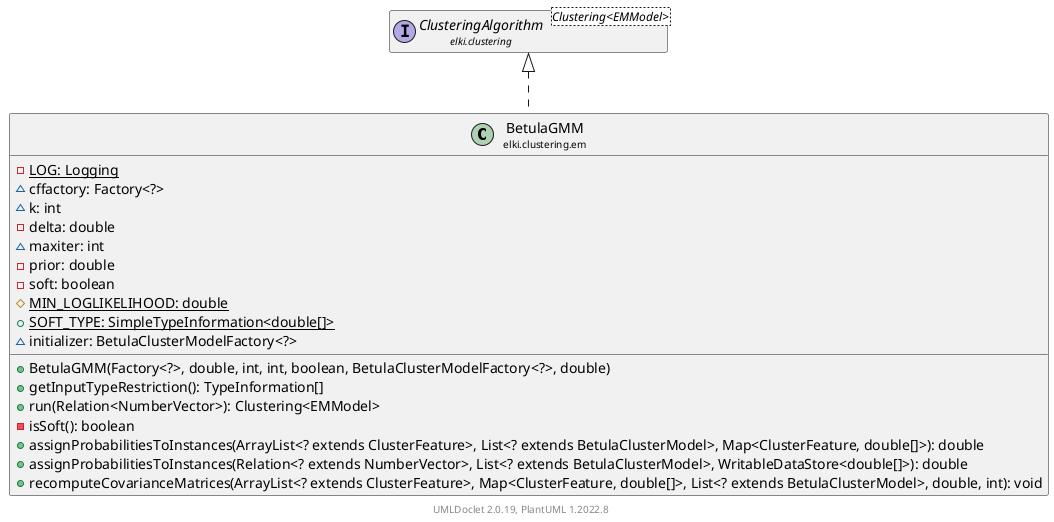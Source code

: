 @startuml
    remove .*\.(Instance|Par|Parameterizer|Factory)$
    set namespaceSeparator none
    hide empty fields
    hide empty methods

    class "<size:14>BetulaGMM\n<size:10>elki.clustering.em" as elki.clustering.em.BetulaGMM [[BetulaGMM.html]] {
        {static} -LOG: Logging
        ~cffactory: Factory<?>
        ~k: int
        -delta: double
        ~maxiter: int
        -prior: double
        -soft: boolean
        {static} #MIN_LOGLIKELIHOOD: double
        {static} +SOFT_TYPE: SimpleTypeInformation<double[]>
        ~initializer: BetulaClusterModelFactory<?>
        +BetulaGMM(Factory<?>, double, int, int, boolean, BetulaClusterModelFactory<?>, double)
        +getInputTypeRestriction(): TypeInformation[]
        +run(Relation<NumberVector>): Clustering<EMModel>
        -isSoft(): boolean
        +assignProbabilitiesToInstances(ArrayList<? extends ClusterFeature>, List<? extends BetulaClusterModel>, Map<ClusterFeature, double[]>): double
        +assignProbabilitiesToInstances(Relation<? extends NumberVector>, List<? extends BetulaClusterModel>, WritableDataStore<double[]>): double
        +recomputeCovarianceMatrices(ArrayList<? extends ClusterFeature>, Map<ClusterFeature, double[]>, List<? extends BetulaClusterModel>, double, int): void
    }

    interface "<size:14>ClusteringAlgorithm\n<size:10>elki.clustering" as elki.clustering.ClusteringAlgorithm<Clustering<EMModel>> [[../ClusteringAlgorithm.html]]
    class "<size:14>BetulaGMM.Par\n<size:10>elki.clustering.em" as elki.clustering.em.BetulaGMM.Par [[BetulaGMM.Par.html]]

    elki.clustering.ClusteringAlgorithm <|.. elki.clustering.em.BetulaGMM
    elki.clustering.em.BetulaGMM +-- elki.clustering.em.BetulaGMM.Par

    center footer UMLDoclet 2.0.19, PlantUML 1.2022.8
@enduml
